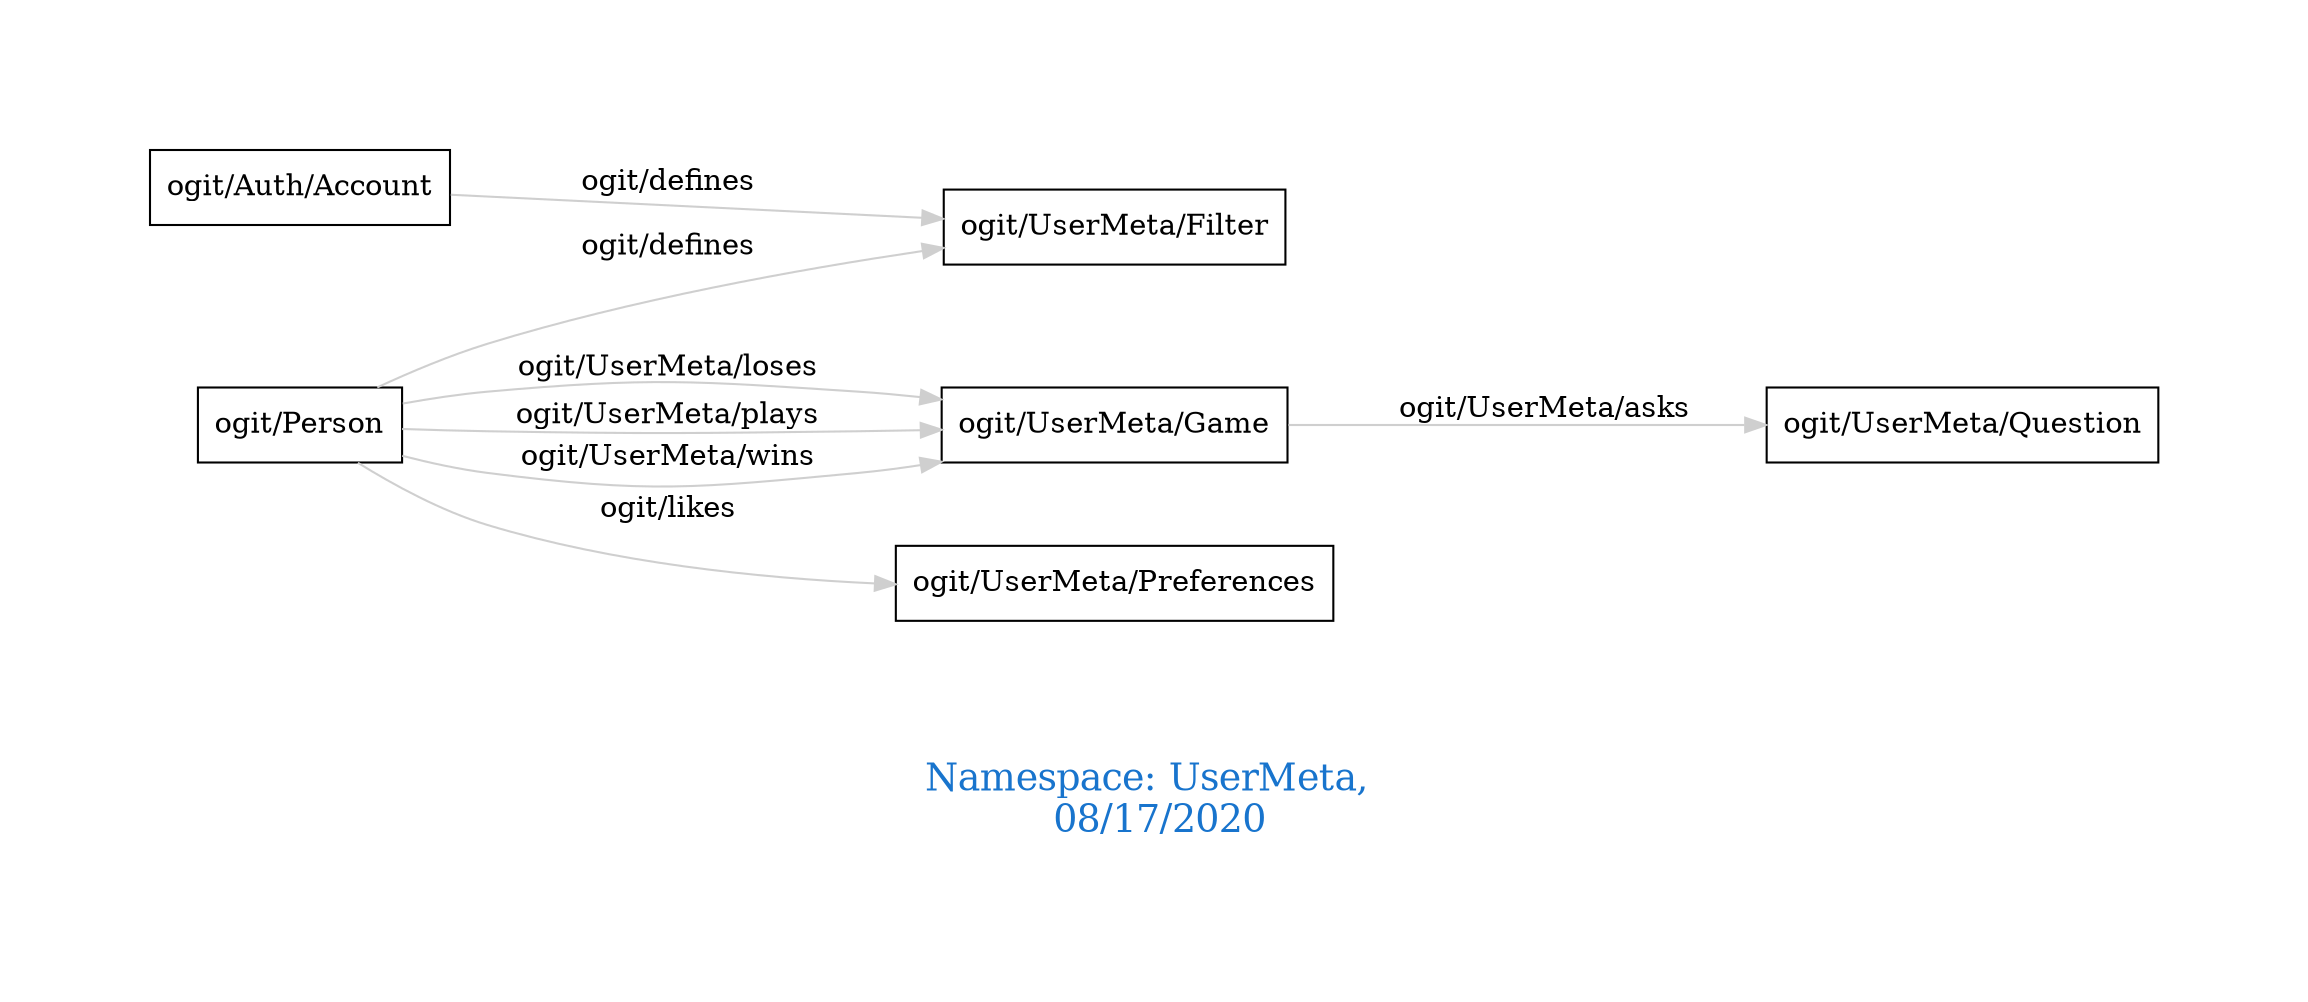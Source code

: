 digraph OGIT_ontology {
 graph [ rankdir= LR,pad=1 
fontsize = 18,
fontcolor= dodgerblue3,label = "\n\n\nNamespace: UserMeta, \n 08/17/2020"];
node[shape=polygon];
edge [  color="gray81"];

   "ogit/Auth/Account" -> "ogit/UserMeta/Filter" [label="   ogit/defines    "];
   "ogit/Person" -> "ogit/UserMeta/Filter" [label="   ogit/defines    "];
   "ogit/UserMeta/Game" -> "ogit/UserMeta/Question" [label="   ogit/UserMeta/asks    "];
   "ogit/Person" -> "ogit/UserMeta/Preferences" [label="   ogit/likes    "];
   "ogit/Person" -> "ogit/UserMeta/Game" [label="   ogit/UserMeta/loses    "];
   "ogit/Person" -> "ogit/UserMeta/Game" [label="   ogit/UserMeta/plays    "];
   "ogit/Person" -> "ogit/UserMeta/Game" [label="   ogit/UserMeta/wins    "];
}
